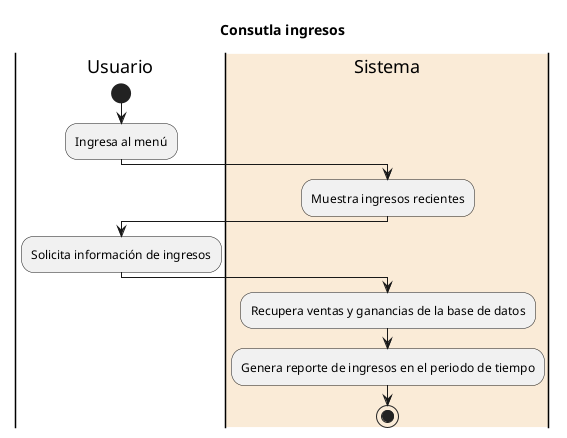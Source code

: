 @startuml Consutla ingresos
title Consutla ingresos

|Usuario|
start 
:Ingresa al menú;

|#AntiqueWhite|Sistema|
:Muestra ingresos recientes;

|Usuario|
:Solicita información de ingresos;

|Sistema|
:Recupera ventas y ganancias de la base de datos;
:Genera reporte de ingresos en el periodo de tiempo;

stop


@enduml